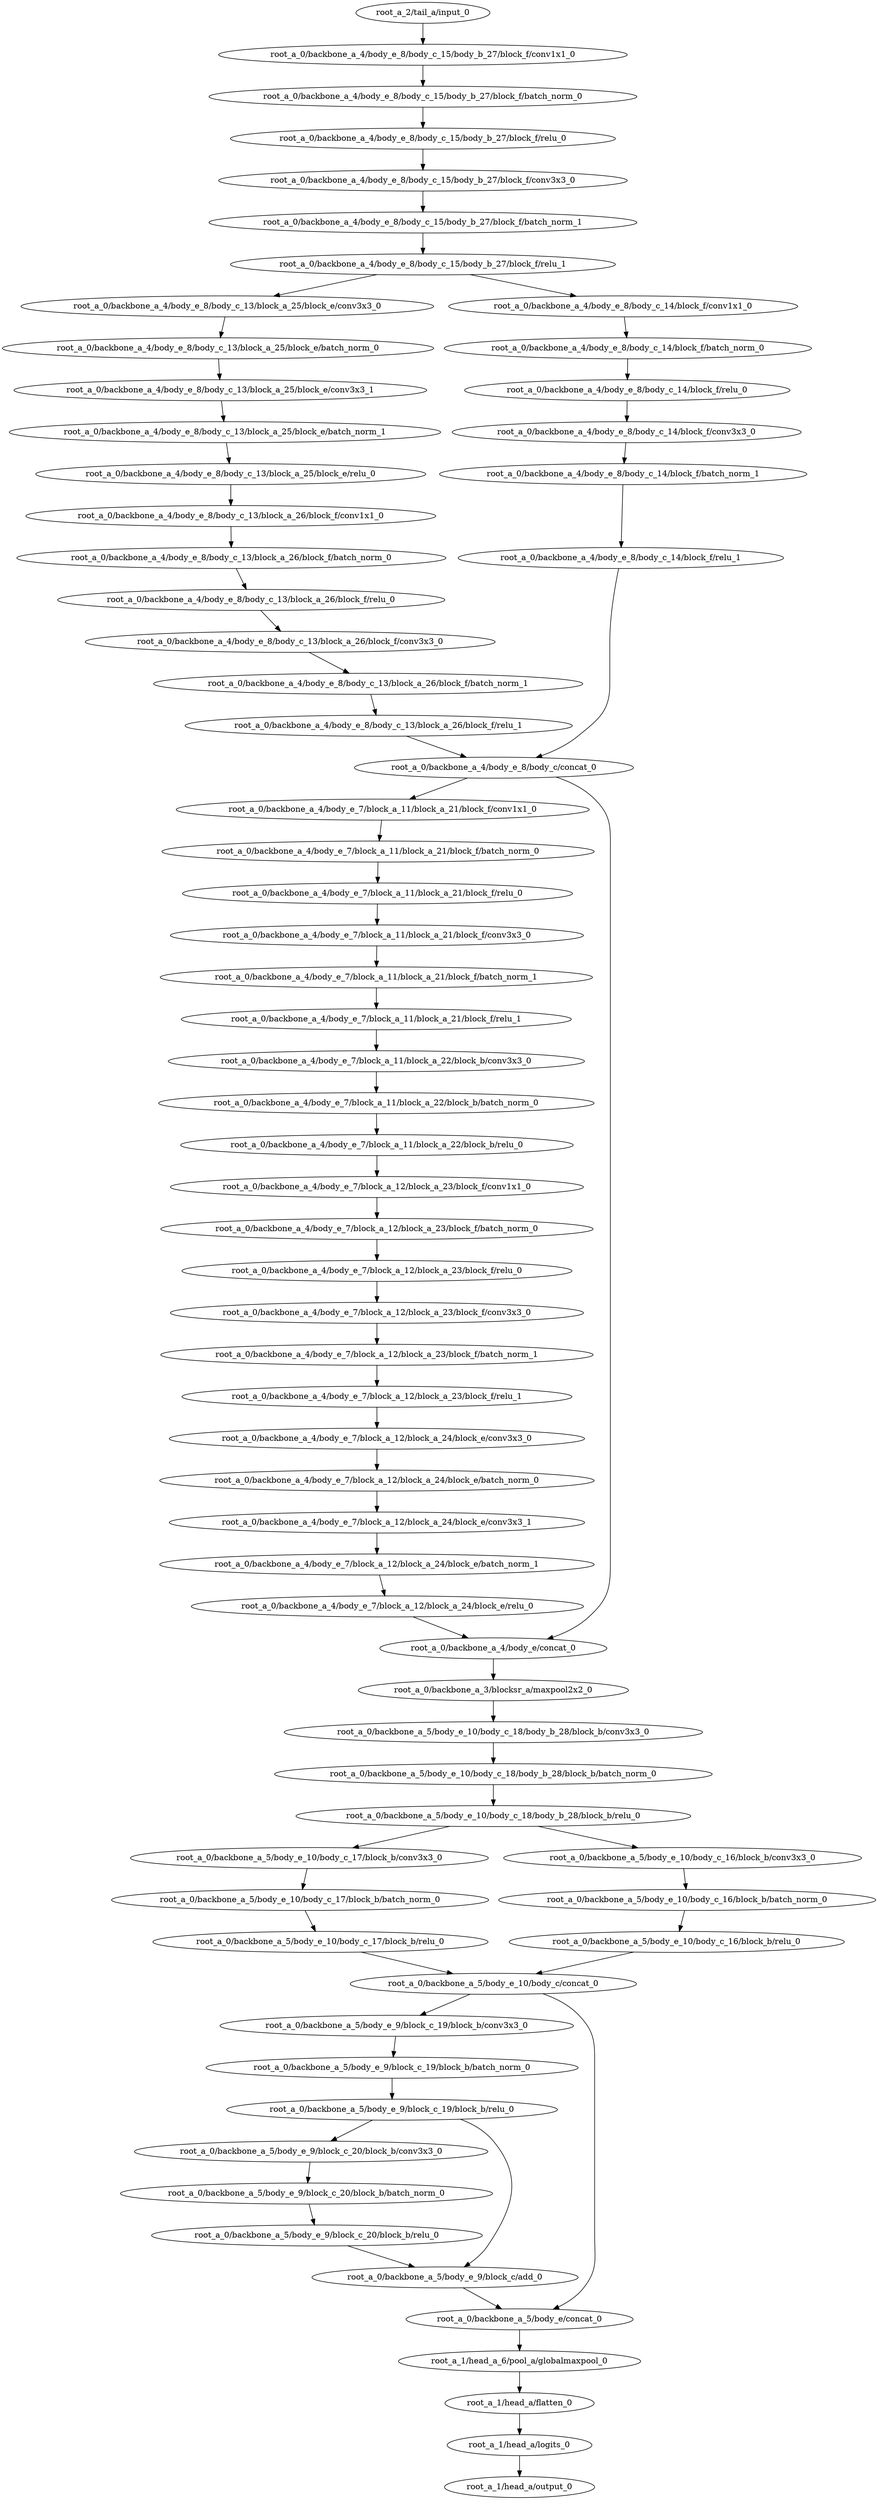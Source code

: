 digraph root_a {
	"root_a_2/tail_a/input_0"
	"root_a_0/backbone_a_4/body_e_8/body_c_15/body_b_27/block_f/conv1x1_0"
	"root_a_0/backbone_a_4/body_e_8/body_c_15/body_b_27/block_f/batch_norm_0"
	"root_a_0/backbone_a_4/body_e_8/body_c_15/body_b_27/block_f/relu_0"
	"root_a_0/backbone_a_4/body_e_8/body_c_15/body_b_27/block_f/conv3x3_0"
	"root_a_0/backbone_a_4/body_e_8/body_c_15/body_b_27/block_f/batch_norm_1"
	"root_a_0/backbone_a_4/body_e_8/body_c_15/body_b_27/block_f/relu_1"
	"root_a_0/backbone_a_4/body_e_8/body_c_13/block_a_25/block_e/conv3x3_0"
	"root_a_0/backbone_a_4/body_e_8/body_c_13/block_a_25/block_e/batch_norm_0"
	"root_a_0/backbone_a_4/body_e_8/body_c_13/block_a_25/block_e/conv3x3_1"
	"root_a_0/backbone_a_4/body_e_8/body_c_13/block_a_25/block_e/batch_norm_1"
	"root_a_0/backbone_a_4/body_e_8/body_c_13/block_a_25/block_e/relu_0"
	"root_a_0/backbone_a_4/body_e_8/body_c_13/block_a_26/block_f/conv1x1_0"
	"root_a_0/backbone_a_4/body_e_8/body_c_13/block_a_26/block_f/batch_norm_0"
	"root_a_0/backbone_a_4/body_e_8/body_c_13/block_a_26/block_f/relu_0"
	"root_a_0/backbone_a_4/body_e_8/body_c_13/block_a_26/block_f/conv3x3_0"
	"root_a_0/backbone_a_4/body_e_8/body_c_13/block_a_26/block_f/batch_norm_1"
	"root_a_0/backbone_a_4/body_e_8/body_c_13/block_a_26/block_f/relu_1"
	"root_a_0/backbone_a_4/body_e_8/body_c_14/block_f/conv1x1_0"
	"root_a_0/backbone_a_4/body_e_8/body_c_14/block_f/batch_norm_0"
	"root_a_0/backbone_a_4/body_e_8/body_c_14/block_f/relu_0"
	"root_a_0/backbone_a_4/body_e_8/body_c_14/block_f/conv3x3_0"
	"root_a_0/backbone_a_4/body_e_8/body_c_14/block_f/batch_norm_1"
	"root_a_0/backbone_a_4/body_e_8/body_c_14/block_f/relu_1"
	"root_a_0/backbone_a_4/body_e_8/body_c/concat_0"
	"root_a_0/backbone_a_4/body_e_7/block_a_11/block_a_21/block_f/conv1x1_0"
	"root_a_0/backbone_a_4/body_e_7/block_a_11/block_a_21/block_f/batch_norm_0"
	"root_a_0/backbone_a_4/body_e_7/block_a_11/block_a_21/block_f/relu_0"
	"root_a_0/backbone_a_4/body_e_7/block_a_11/block_a_21/block_f/conv3x3_0"
	"root_a_0/backbone_a_4/body_e_7/block_a_11/block_a_21/block_f/batch_norm_1"
	"root_a_0/backbone_a_4/body_e_7/block_a_11/block_a_21/block_f/relu_1"
	"root_a_0/backbone_a_4/body_e_7/block_a_11/block_a_22/block_b/conv3x3_0"
	"root_a_0/backbone_a_4/body_e_7/block_a_11/block_a_22/block_b/batch_norm_0"
	"root_a_0/backbone_a_4/body_e_7/block_a_11/block_a_22/block_b/relu_0"
	"root_a_0/backbone_a_4/body_e_7/block_a_12/block_a_23/block_f/conv1x1_0"
	"root_a_0/backbone_a_4/body_e_7/block_a_12/block_a_23/block_f/batch_norm_0"
	"root_a_0/backbone_a_4/body_e_7/block_a_12/block_a_23/block_f/relu_0"
	"root_a_0/backbone_a_4/body_e_7/block_a_12/block_a_23/block_f/conv3x3_0"
	"root_a_0/backbone_a_4/body_e_7/block_a_12/block_a_23/block_f/batch_norm_1"
	"root_a_0/backbone_a_4/body_e_7/block_a_12/block_a_23/block_f/relu_1"
	"root_a_0/backbone_a_4/body_e_7/block_a_12/block_a_24/block_e/conv3x3_0"
	"root_a_0/backbone_a_4/body_e_7/block_a_12/block_a_24/block_e/batch_norm_0"
	"root_a_0/backbone_a_4/body_e_7/block_a_12/block_a_24/block_e/conv3x3_1"
	"root_a_0/backbone_a_4/body_e_7/block_a_12/block_a_24/block_e/batch_norm_1"
	"root_a_0/backbone_a_4/body_e_7/block_a_12/block_a_24/block_e/relu_0"
	"root_a_0/backbone_a_4/body_e/concat_0"
	"root_a_0/backbone_a_3/blocksr_a/maxpool2x2_0"
	"root_a_0/backbone_a_5/body_e_10/body_c_18/body_b_28/block_b/conv3x3_0"
	"root_a_0/backbone_a_5/body_e_10/body_c_18/body_b_28/block_b/batch_norm_0"
	"root_a_0/backbone_a_5/body_e_10/body_c_18/body_b_28/block_b/relu_0"
	"root_a_0/backbone_a_5/body_e_10/body_c_17/block_b/conv3x3_0"
	"root_a_0/backbone_a_5/body_e_10/body_c_17/block_b/batch_norm_0"
	"root_a_0/backbone_a_5/body_e_10/body_c_17/block_b/relu_0"
	"root_a_0/backbone_a_5/body_e_10/body_c_16/block_b/conv3x3_0"
	"root_a_0/backbone_a_5/body_e_10/body_c_16/block_b/batch_norm_0"
	"root_a_0/backbone_a_5/body_e_10/body_c_16/block_b/relu_0"
	"root_a_0/backbone_a_5/body_e_10/body_c/concat_0"
	"root_a_0/backbone_a_5/body_e_9/block_c_19/block_b/conv3x3_0"
	"root_a_0/backbone_a_5/body_e_9/block_c_19/block_b/batch_norm_0"
	"root_a_0/backbone_a_5/body_e_9/block_c_19/block_b/relu_0"
	"root_a_0/backbone_a_5/body_e_9/block_c_20/block_b/conv3x3_0"
	"root_a_0/backbone_a_5/body_e_9/block_c_20/block_b/batch_norm_0"
	"root_a_0/backbone_a_5/body_e_9/block_c_20/block_b/relu_0"
	"root_a_0/backbone_a_5/body_e_9/block_c/add_0"
	"root_a_0/backbone_a_5/body_e/concat_0"
	"root_a_1/head_a_6/pool_a/globalmaxpool_0"
	"root_a_1/head_a/flatten_0"
	"root_a_1/head_a/logits_0"
	"root_a_1/head_a/output_0"

	"root_a_2/tail_a/input_0" -> "root_a_0/backbone_a_4/body_e_8/body_c_15/body_b_27/block_f/conv1x1_0"
	"root_a_0/backbone_a_4/body_e_8/body_c_15/body_b_27/block_f/conv1x1_0" -> "root_a_0/backbone_a_4/body_e_8/body_c_15/body_b_27/block_f/batch_norm_0"
	"root_a_0/backbone_a_4/body_e_8/body_c_15/body_b_27/block_f/batch_norm_0" -> "root_a_0/backbone_a_4/body_e_8/body_c_15/body_b_27/block_f/relu_0"
	"root_a_0/backbone_a_4/body_e_8/body_c_15/body_b_27/block_f/relu_0" -> "root_a_0/backbone_a_4/body_e_8/body_c_15/body_b_27/block_f/conv3x3_0"
	"root_a_0/backbone_a_4/body_e_8/body_c_15/body_b_27/block_f/conv3x3_0" -> "root_a_0/backbone_a_4/body_e_8/body_c_15/body_b_27/block_f/batch_norm_1"
	"root_a_0/backbone_a_4/body_e_8/body_c_15/body_b_27/block_f/batch_norm_1" -> "root_a_0/backbone_a_4/body_e_8/body_c_15/body_b_27/block_f/relu_1"
	"root_a_0/backbone_a_4/body_e_8/body_c_15/body_b_27/block_f/relu_1" -> "root_a_0/backbone_a_4/body_e_8/body_c_13/block_a_25/block_e/conv3x3_0"
	"root_a_0/backbone_a_4/body_e_8/body_c_13/block_a_25/block_e/conv3x3_0" -> "root_a_0/backbone_a_4/body_e_8/body_c_13/block_a_25/block_e/batch_norm_0"
	"root_a_0/backbone_a_4/body_e_8/body_c_13/block_a_25/block_e/batch_norm_0" -> "root_a_0/backbone_a_4/body_e_8/body_c_13/block_a_25/block_e/conv3x3_1"
	"root_a_0/backbone_a_4/body_e_8/body_c_13/block_a_25/block_e/conv3x3_1" -> "root_a_0/backbone_a_4/body_e_8/body_c_13/block_a_25/block_e/batch_norm_1"
	"root_a_0/backbone_a_4/body_e_8/body_c_13/block_a_25/block_e/batch_norm_1" -> "root_a_0/backbone_a_4/body_e_8/body_c_13/block_a_25/block_e/relu_0"
	"root_a_0/backbone_a_4/body_e_8/body_c_13/block_a_25/block_e/relu_0" -> "root_a_0/backbone_a_4/body_e_8/body_c_13/block_a_26/block_f/conv1x1_0"
	"root_a_0/backbone_a_4/body_e_8/body_c_13/block_a_26/block_f/conv1x1_0" -> "root_a_0/backbone_a_4/body_e_8/body_c_13/block_a_26/block_f/batch_norm_0"
	"root_a_0/backbone_a_4/body_e_8/body_c_13/block_a_26/block_f/batch_norm_0" -> "root_a_0/backbone_a_4/body_e_8/body_c_13/block_a_26/block_f/relu_0"
	"root_a_0/backbone_a_4/body_e_8/body_c_13/block_a_26/block_f/relu_0" -> "root_a_0/backbone_a_4/body_e_8/body_c_13/block_a_26/block_f/conv3x3_0"
	"root_a_0/backbone_a_4/body_e_8/body_c_13/block_a_26/block_f/conv3x3_0" -> "root_a_0/backbone_a_4/body_e_8/body_c_13/block_a_26/block_f/batch_norm_1"
	"root_a_0/backbone_a_4/body_e_8/body_c_13/block_a_26/block_f/batch_norm_1" -> "root_a_0/backbone_a_4/body_e_8/body_c_13/block_a_26/block_f/relu_1"
	"root_a_0/backbone_a_4/body_e_8/body_c_15/body_b_27/block_f/relu_1" -> "root_a_0/backbone_a_4/body_e_8/body_c_14/block_f/conv1x1_0"
	"root_a_0/backbone_a_4/body_e_8/body_c_14/block_f/conv1x1_0" -> "root_a_0/backbone_a_4/body_e_8/body_c_14/block_f/batch_norm_0"
	"root_a_0/backbone_a_4/body_e_8/body_c_14/block_f/batch_norm_0" -> "root_a_0/backbone_a_4/body_e_8/body_c_14/block_f/relu_0"
	"root_a_0/backbone_a_4/body_e_8/body_c_14/block_f/relu_0" -> "root_a_0/backbone_a_4/body_e_8/body_c_14/block_f/conv3x3_0"
	"root_a_0/backbone_a_4/body_e_8/body_c_14/block_f/conv3x3_0" -> "root_a_0/backbone_a_4/body_e_8/body_c_14/block_f/batch_norm_1"
	"root_a_0/backbone_a_4/body_e_8/body_c_14/block_f/batch_norm_1" -> "root_a_0/backbone_a_4/body_e_8/body_c_14/block_f/relu_1"
	"root_a_0/backbone_a_4/body_e_8/body_c_13/block_a_26/block_f/relu_1" -> "root_a_0/backbone_a_4/body_e_8/body_c/concat_0"
	"root_a_0/backbone_a_4/body_e_8/body_c_14/block_f/relu_1" -> "root_a_0/backbone_a_4/body_e_8/body_c/concat_0"
	"root_a_0/backbone_a_4/body_e_8/body_c/concat_0" -> "root_a_0/backbone_a_4/body_e_7/block_a_11/block_a_21/block_f/conv1x1_0"
	"root_a_0/backbone_a_4/body_e_7/block_a_11/block_a_21/block_f/conv1x1_0" -> "root_a_0/backbone_a_4/body_e_7/block_a_11/block_a_21/block_f/batch_norm_0"
	"root_a_0/backbone_a_4/body_e_7/block_a_11/block_a_21/block_f/batch_norm_0" -> "root_a_0/backbone_a_4/body_e_7/block_a_11/block_a_21/block_f/relu_0"
	"root_a_0/backbone_a_4/body_e_7/block_a_11/block_a_21/block_f/relu_0" -> "root_a_0/backbone_a_4/body_e_7/block_a_11/block_a_21/block_f/conv3x3_0"
	"root_a_0/backbone_a_4/body_e_7/block_a_11/block_a_21/block_f/conv3x3_0" -> "root_a_0/backbone_a_4/body_e_7/block_a_11/block_a_21/block_f/batch_norm_1"
	"root_a_0/backbone_a_4/body_e_7/block_a_11/block_a_21/block_f/batch_norm_1" -> "root_a_0/backbone_a_4/body_e_7/block_a_11/block_a_21/block_f/relu_1"
	"root_a_0/backbone_a_4/body_e_7/block_a_11/block_a_21/block_f/relu_1" -> "root_a_0/backbone_a_4/body_e_7/block_a_11/block_a_22/block_b/conv3x3_0"
	"root_a_0/backbone_a_4/body_e_7/block_a_11/block_a_22/block_b/conv3x3_0" -> "root_a_0/backbone_a_4/body_e_7/block_a_11/block_a_22/block_b/batch_norm_0"
	"root_a_0/backbone_a_4/body_e_7/block_a_11/block_a_22/block_b/batch_norm_0" -> "root_a_0/backbone_a_4/body_e_7/block_a_11/block_a_22/block_b/relu_0"
	"root_a_0/backbone_a_4/body_e_7/block_a_11/block_a_22/block_b/relu_0" -> "root_a_0/backbone_a_4/body_e_7/block_a_12/block_a_23/block_f/conv1x1_0"
	"root_a_0/backbone_a_4/body_e_7/block_a_12/block_a_23/block_f/conv1x1_0" -> "root_a_0/backbone_a_4/body_e_7/block_a_12/block_a_23/block_f/batch_norm_0"
	"root_a_0/backbone_a_4/body_e_7/block_a_12/block_a_23/block_f/batch_norm_0" -> "root_a_0/backbone_a_4/body_e_7/block_a_12/block_a_23/block_f/relu_0"
	"root_a_0/backbone_a_4/body_e_7/block_a_12/block_a_23/block_f/relu_0" -> "root_a_0/backbone_a_4/body_e_7/block_a_12/block_a_23/block_f/conv3x3_0"
	"root_a_0/backbone_a_4/body_e_7/block_a_12/block_a_23/block_f/conv3x3_0" -> "root_a_0/backbone_a_4/body_e_7/block_a_12/block_a_23/block_f/batch_norm_1"
	"root_a_0/backbone_a_4/body_e_7/block_a_12/block_a_23/block_f/batch_norm_1" -> "root_a_0/backbone_a_4/body_e_7/block_a_12/block_a_23/block_f/relu_1"
	"root_a_0/backbone_a_4/body_e_7/block_a_12/block_a_23/block_f/relu_1" -> "root_a_0/backbone_a_4/body_e_7/block_a_12/block_a_24/block_e/conv3x3_0"
	"root_a_0/backbone_a_4/body_e_7/block_a_12/block_a_24/block_e/conv3x3_0" -> "root_a_0/backbone_a_4/body_e_7/block_a_12/block_a_24/block_e/batch_norm_0"
	"root_a_0/backbone_a_4/body_e_7/block_a_12/block_a_24/block_e/batch_norm_0" -> "root_a_0/backbone_a_4/body_e_7/block_a_12/block_a_24/block_e/conv3x3_1"
	"root_a_0/backbone_a_4/body_e_7/block_a_12/block_a_24/block_e/conv3x3_1" -> "root_a_0/backbone_a_4/body_e_7/block_a_12/block_a_24/block_e/batch_norm_1"
	"root_a_0/backbone_a_4/body_e_7/block_a_12/block_a_24/block_e/batch_norm_1" -> "root_a_0/backbone_a_4/body_e_7/block_a_12/block_a_24/block_e/relu_0"
	"root_a_0/backbone_a_4/body_e_8/body_c/concat_0" -> "root_a_0/backbone_a_4/body_e/concat_0"
	"root_a_0/backbone_a_4/body_e_7/block_a_12/block_a_24/block_e/relu_0" -> "root_a_0/backbone_a_4/body_e/concat_0"
	"root_a_0/backbone_a_4/body_e/concat_0" -> "root_a_0/backbone_a_3/blocksr_a/maxpool2x2_0"
	"root_a_0/backbone_a_3/blocksr_a/maxpool2x2_0" -> "root_a_0/backbone_a_5/body_e_10/body_c_18/body_b_28/block_b/conv3x3_0"
	"root_a_0/backbone_a_5/body_e_10/body_c_18/body_b_28/block_b/conv3x3_0" -> "root_a_0/backbone_a_5/body_e_10/body_c_18/body_b_28/block_b/batch_norm_0"
	"root_a_0/backbone_a_5/body_e_10/body_c_18/body_b_28/block_b/batch_norm_0" -> "root_a_0/backbone_a_5/body_e_10/body_c_18/body_b_28/block_b/relu_0"
	"root_a_0/backbone_a_5/body_e_10/body_c_18/body_b_28/block_b/relu_0" -> "root_a_0/backbone_a_5/body_e_10/body_c_17/block_b/conv3x3_0"
	"root_a_0/backbone_a_5/body_e_10/body_c_17/block_b/conv3x3_0" -> "root_a_0/backbone_a_5/body_e_10/body_c_17/block_b/batch_norm_0"
	"root_a_0/backbone_a_5/body_e_10/body_c_17/block_b/batch_norm_0" -> "root_a_0/backbone_a_5/body_e_10/body_c_17/block_b/relu_0"
	"root_a_0/backbone_a_5/body_e_10/body_c_18/body_b_28/block_b/relu_0" -> "root_a_0/backbone_a_5/body_e_10/body_c_16/block_b/conv3x3_0"
	"root_a_0/backbone_a_5/body_e_10/body_c_16/block_b/conv3x3_0" -> "root_a_0/backbone_a_5/body_e_10/body_c_16/block_b/batch_norm_0"
	"root_a_0/backbone_a_5/body_e_10/body_c_16/block_b/batch_norm_0" -> "root_a_0/backbone_a_5/body_e_10/body_c_16/block_b/relu_0"
	"root_a_0/backbone_a_5/body_e_10/body_c_17/block_b/relu_0" -> "root_a_0/backbone_a_5/body_e_10/body_c/concat_0"
	"root_a_0/backbone_a_5/body_e_10/body_c_16/block_b/relu_0" -> "root_a_0/backbone_a_5/body_e_10/body_c/concat_0"
	"root_a_0/backbone_a_5/body_e_10/body_c/concat_0" -> "root_a_0/backbone_a_5/body_e_9/block_c_19/block_b/conv3x3_0"
	"root_a_0/backbone_a_5/body_e_9/block_c_19/block_b/conv3x3_0" -> "root_a_0/backbone_a_5/body_e_9/block_c_19/block_b/batch_norm_0"
	"root_a_0/backbone_a_5/body_e_9/block_c_19/block_b/batch_norm_0" -> "root_a_0/backbone_a_5/body_e_9/block_c_19/block_b/relu_0"
	"root_a_0/backbone_a_5/body_e_9/block_c_19/block_b/relu_0" -> "root_a_0/backbone_a_5/body_e_9/block_c_20/block_b/conv3x3_0"
	"root_a_0/backbone_a_5/body_e_9/block_c_20/block_b/conv3x3_0" -> "root_a_0/backbone_a_5/body_e_9/block_c_20/block_b/batch_norm_0"
	"root_a_0/backbone_a_5/body_e_9/block_c_20/block_b/batch_norm_0" -> "root_a_0/backbone_a_5/body_e_9/block_c_20/block_b/relu_0"
	"root_a_0/backbone_a_5/body_e_9/block_c_19/block_b/relu_0" -> "root_a_0/backbone_a_5/body_e_9/block_c/add_0"
	"root_a_0/backbone_a_5/body_e_9/block_c_20/block_b/relu_0" -> "root_a_0/backbone_a_5/body_e_9/block_c/add_0"
	"root_a_0/backbone_a_5/body_e_10/body_c/concat_0" -> "root_a_0/backbone_a_5/body_e/concat_0"
	"root_a_0/backbone_a_5/body_e_9/block_c/add_0" -> "root_a_0/backbone_a_5/body_e/concat_0"
	"root_a_0/backbone_a_5/body_e/concat_0" -> "root_a_1/head_a_6/pool_a/globalmaxpool_0"
	"root_a_1/head_a_6/pool_a/globalmaxpool_0" -> "root_a_1/head_a/flatten_0"
	"root_a_1/head_a/flatten_0" -> "root_a_1/head_a/logits_0"
	"root_a_1/head_a/logits_0" -> "root_a_1/head_a/output_0"

}